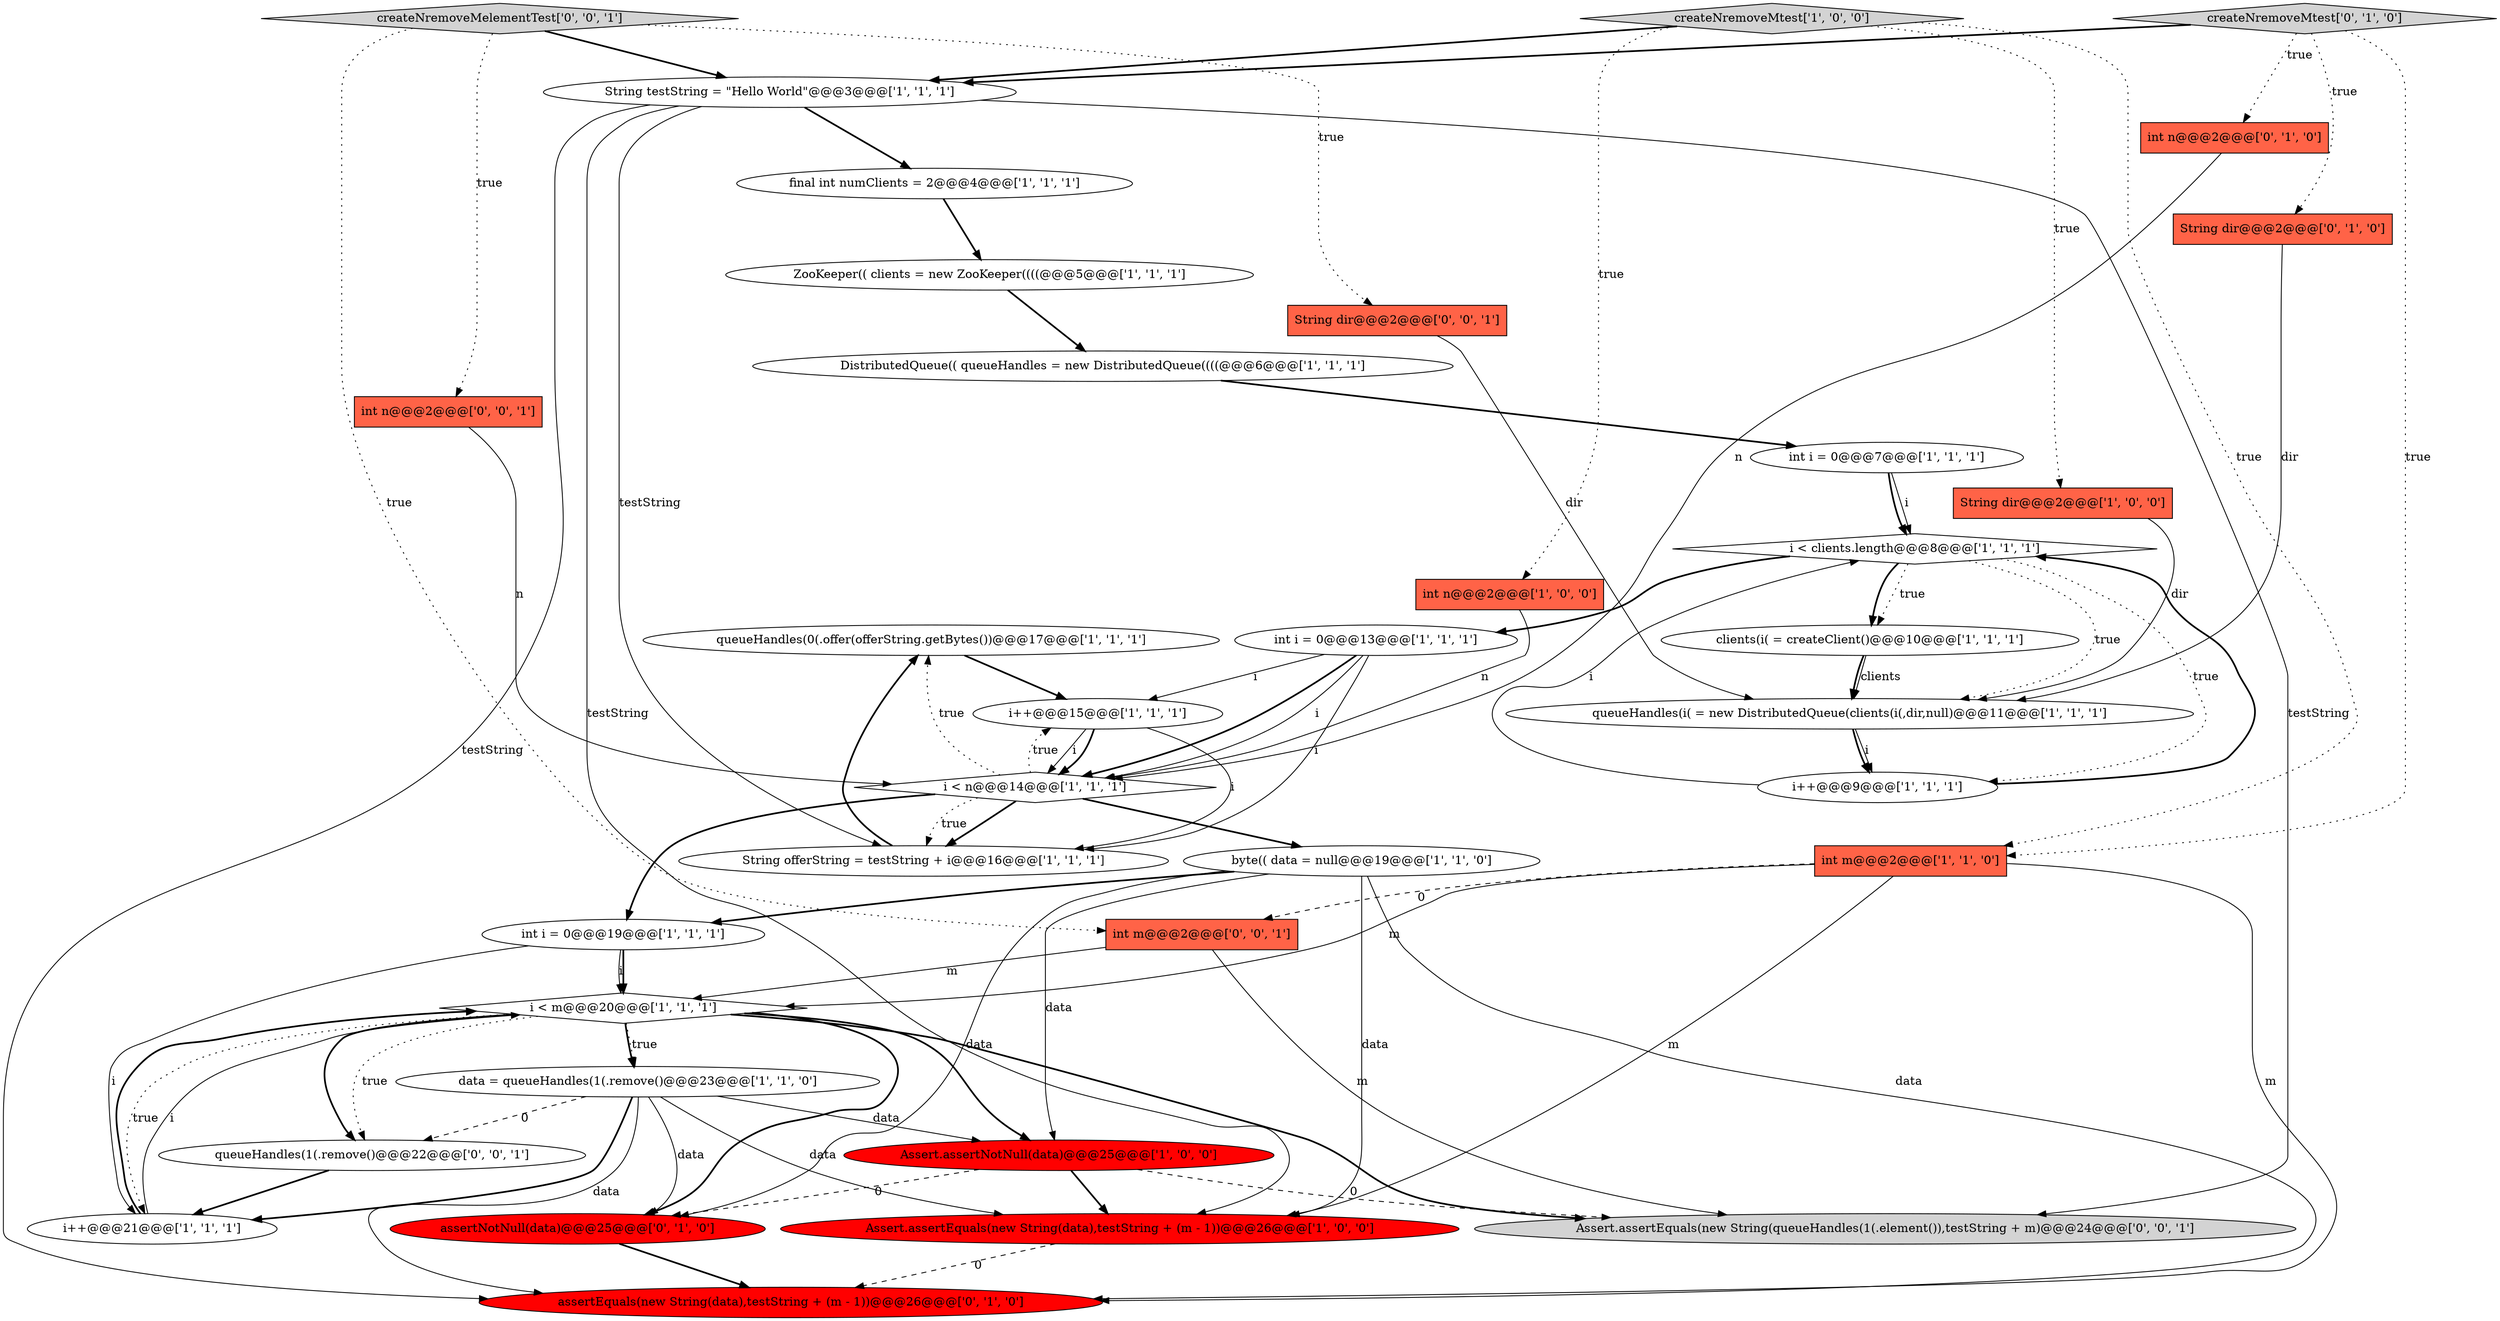 digraph {
8 [style = filled, label = "queueHandles(0(.offer(offerString.getBytes())@@@17@@@['1', '1', '1']", fillcolor = white, shape = ellipse image = "AAA0AAABBB1BBB"];
10 [style = filled, label = "int i = 0@@@7@@@['1', '1', '1']", fillcolor = white, shape = ellipse image = "AAA0AAABBB1BBB"];
20 [style = filled, label = "int m@@@2@@@['1', '1', '0']", fillcolor = tomato, shape = box image = "AAA0AAABBB1BBB"];
15 [style = filled, label = "ZooKeeper(( clients = new ZooKeeper((((@@@5@@@['1', '1', '1']", fillcolor = white, shape = ellipse image = "AAA0AAABBB1BBB"];
25 [style = filled, label = "int n@@@2@@@['0', '1', '0']", fillcolor = tomato, shape = box image = "AAA0AAABBB2BBB"];
22 [style = filled, label = "i < clients.length@@@8@@@['1', '1', '1']", fillcolor = white, shape = diamond image = "AAA0AAABBB1BBB"];
19 [style = filled, label = "i++@@@15@@@['1', '1', '1']", fillcolor = white, shape = ellipse image = "AAA0AAABBB1BBB"];
26 [style = filled, label = "assertEquals(new String(data),testString + (m - 1))@@@26@@@['0', '1', '0']", fillcolor = red, shape = ellipse image = "AAA1AAABBB2BBB"];
14 [style = filled, label = "data = queueHandles(1(.remove()@@@23@@@['1', '1', '0']", fillcolor = white, shape = ellipse image = "AAA0AAABBB1BBB"];
35 [style = filled, label = "int m@@@2@@@['0', '0', '1']", fillcolor = tomato, shape = box image = "AAA0AAABBB3BBB"];
0 [style = filled, label = "String testString = \"Hello World\"@@@3@@@['1', '1', '1']", fillcolor = white, shape = ellipse image = "AAA0AAABBB1BBB"];
23 [style = filled, label = "int i = 0@@@19@@@['1', '1', '1']", fillcolor = white, shape = ellipse image = "AAA0AAABBB1BBB"];
32 [style = filled, label = "queueHandles(1(.remove()@@@22@@@['0', '0', '1']", fillcolor = white, shape = ellipse image = "AAA0AAABBB3BBB"];
12 [style = filled, label = "final int numClients = 2@@@4@@@['1', '1', '1']", fillcolor = white, shape = ellipse image = "AAA0AAABBB1BBB"];
9 [style = filled, label = "DistributedQueue(( queueHandles = new DistributedQueue((((@@@6@@@['1', '1', '1']", fillcolor = white, shape = ellipse image = "AAA0AAABBB1BBB"];
30 [style = filled, label = "String dir@@@2@@@['0', '0', '1']", fillcolor = tomato, shape = box image = "AAA0AAABBB3BBB"];
24 [style = filled, label = "i < m@@@20@@@['1', '1', '1']", fillcolor = white, shape = diamond image = "AAA0AAABBB1BBB"];
27 [style = filled, label = "String dir@@@2@@@['0', '1', '0']", fillcolor = tomato, shape = box image = "AAA0AAABBB2BBB"];
33 [style = filled, label = "Assert.assertEquals(new String(queueHandles(1(.element()),testString + m)@@@24@@@['0', '0', '1']", fillcolor = lightgray, shape = ellipse image = "AAA0AAABBB3BBB"];
28 [style = filled, label = "assertNotNull(data)@@@25@@@['0', '1', '0']", fillcolor = red, shape = ellipse image = "AAA1AAABBB2BBB"];
1 [style = filled, label = "int i = 0@@@13@@@['1', '1', '1']", fillcolor = white, shape = ellipse image = "AAA0AAABBB1BBB"];
2 [style = filled, label = "String offerString = testString + i@@@16@@@['1', '1', '1']", fillcolor = white, shape = ellipse image = "AAA0AAABBB1BBB"];
11 [style = filled, label = "createNremoveMtest['1', '0', '0']", fillcolor = lightgray, shape = diamond image = "AAA0AAABBB1BBB"];
31 [style = filled, label = "int n@@@2@@@['0', '0', '1']", fillcolor = tomato, shape = box image = "AAA0AAABBB3BBB"];
16 [style = filled, label = "queueHandles(i( = new DistributedQueue(clients(i(,dir,null)@@@11@@@['1', '1', '1']", fillcolor = white, shape = ellipse image = "AAA0AAABBB1BBB"];
4 [style = filled, label = "clients(i( = createClient()@@@10@@@['1', '1', '1']", fillcolor = white, shape = ellipse image = "AAA0AAABBB1BBB"];
5 [style = filled, label = "Assert.assertEquals(new String(data),testString + (m - 1))@@@26@@@['1', '0', '0']", fillcolor = red, shape = ellipse image = "AAA1AAABBB1BBB"];
18 [style = filled, label = "i++@@@21@@@['1', '1', '1']", fillcolor = white, shape = ellipse image = "AAA0AAABBB1BBB"];
29 [style = filled, label = "createNremoveMtest['0', '1', '0']", fillcolor = lightgray, shape = diamond image = "AAA0AAABBB2BBB"];
7 [style = filled, label = "i < n@@@14@@@['1', '1', '1']", fillcolor = white, shape = diamond image = "AAA0AAABBB1BBB"];
34 [style = filled, label = "createNremoveMelementTest['0', '0', '1']", fillcolor = lightgray, shape = diamond image = "AAA0AAABBB3BBB"];
13 [style = filled, label = "String dir@@@2@@@['1', '0', '0']", fillcolor = tomato, shape = box image = "AAA0AAABBB1BBB"];
17 [style = filled, label = "int n@@@2@@@['1', '0', '0']", fillcolor = tomato, shape = box image = "AAA0AAABBB1BBB"];
6 [style = filled, label = "i++@@@9@@@['1', '1', '1']", fillcolor = white, shape = ellipse image = "AAA0AAABBB1BBB"];
21 [style = filled, label = "Assert.assertNotNull(data)@@@25@@@['1', '0', '0']", fillcolor = red, shape = ellipse image = "AAA1AAABBB1BBB"];
3 [style = filled, label = "byte(( data = null@@@19@@@['1', '1', '0']", fillcolor = white, shape = ellipse image = "AAA0AAABBB1BBB"];
16->6 [style = solid, label="i"];
23->24 [style = solid, label="i"];
6->22 [style = bold, label=""];
14->26 [style = solid, label="data"];
24->32 [style = bold, label=""];
29->0 [style = bold, label=""];
0->33 [style = solid, label="testString"];
1->19 [style = solid, label="i"];
9->10 [style = bold, label=""];
14->28 [style = solid, label="data"];
29->20 [style = dotted, label="true"];
3->26 [style = solid, label="data"];
22->4 [style = bold, label=""];
20->35 [style = dashed, label="0"];
24->21 [style = bold, label=""];
22->16 [style = dotted, label="true"];
1->2 [style = solid, label="i"];
25->7 [style = solid, label="n"];
32->18 [style = bold, label=""];
4->16 [style = bold, label=""];
35->24 [style = solid, label="m"];
24->28 [style = bold, label=""];
0->26 [style = solid, label="testString"];
5->26 [style = dashed, label="0"];
16->6 [style = bold, label=""];
18->24 [style = solid, label="i"];
17->7 [style = solid, label="n"];
11->13 [style = dotted, label="true"];
14->5 [style = solid, label="data"];
34->0 [style = bold, label=""];
3->23 [style = bold, label=""];
3->21 [style = solid, label="data"];
34->31 [style = dotted, label="true"];
15->9 [style = bold, label=""];
7->2 [style = bold, label=""];
7->23 [style = bold, label=""];
10->22 [style = solid, label="i"];
20->26 [style = solid, label="m"];
6->22 [style = solid, label="i"];
14->18 [style = bold, label=""];
7->8 [style = dotted, label="true"];
22->4 [style = dotted, label="true"];
24->18 [style = dotted, label="true"];
31->7 [style = solid, label="n"];
7->2 [style = dotted, label="true"];
18->24 [style = bold, label=""];
24->32 [style = dotted, label="true"];
4->16 [style = solid, label="clients"];
0->12 [style = bold, label=""];
11->17 [style = dotted, label="true"];
20->5 [style = solid, label="m"];
28->26 [style = bold, label=""];
19->7 [style = solid, label="i"];
1->7 [style = bold, label=""];
24->33 [style = bold, label=""];
21->5 [style = bold, label=""];
11->20 [style = dotted, label="true"];
14->32 [style = dashed, label="0"];
34->35 [style = dotted, label="true"];
27->16 [style = solid, label="dir"];
22->1 [style = bold, label=""];
13->16 [style = solid, label="dir"];
34->30 [style = dotted, label="true"];
29->25 [style = dotted, label="true"];
10->22 [style = bold, label=""];
24->14 [style = dotted, label="true"];
23->18 [style = solid, label="i"];
7->19 [style = dotted, label="true"];
21->28 [style = dashed, label="0"];
8->19 [style = bold, label=""];
29->27 [style = dotted, label="true"];
12->15 [style = bold, label=""];
0->2 [style = solid, label="testString"];
3->28 [style = solid, label="data"];
22->6 [style = dotted, label="true"];
7->3 [style = bold, label=""];
19->2 [style = solid, label="i"];
24->14 [style = bold, label=""];
3->5 [style = solid, label="data"];
14->21 [style = solid, label="data"];
30->16 [style = solid, label="dir"];
23->24 [style = bold, label=""];
11->0 [style = bold, label=""];
21->33 [style = dashed, label="0"];
0->5 [style = solid, label="testString"];
20->24 [style = solid, label="m"];
35->33 [style = solid, label="m"];
19->7 [style = bold, label=""];
1->7 [style = solid, label="i"];
2->8 [style = bold, label=""];
}
